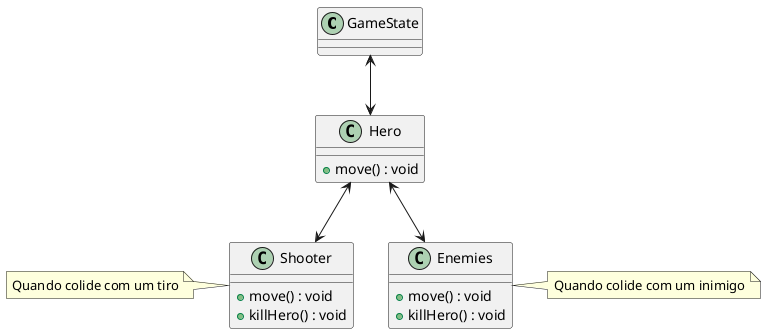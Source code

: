 @startuml
'https://plantuml.com/component-diagram



class GameState{
}


class Hero{
+ move() : void
}

class Shooter{
+ move() : void
+ killHero() : void
}

class Enemies{
+ move() : void
+ killHero() : void
}

note left of Shooter: Quando colide com um tiro
note right of Enemies: Quando colide com um inimigo

GameState <--> Hero

Hero <--> Shooter
Hero <--> Enemies
@enduml